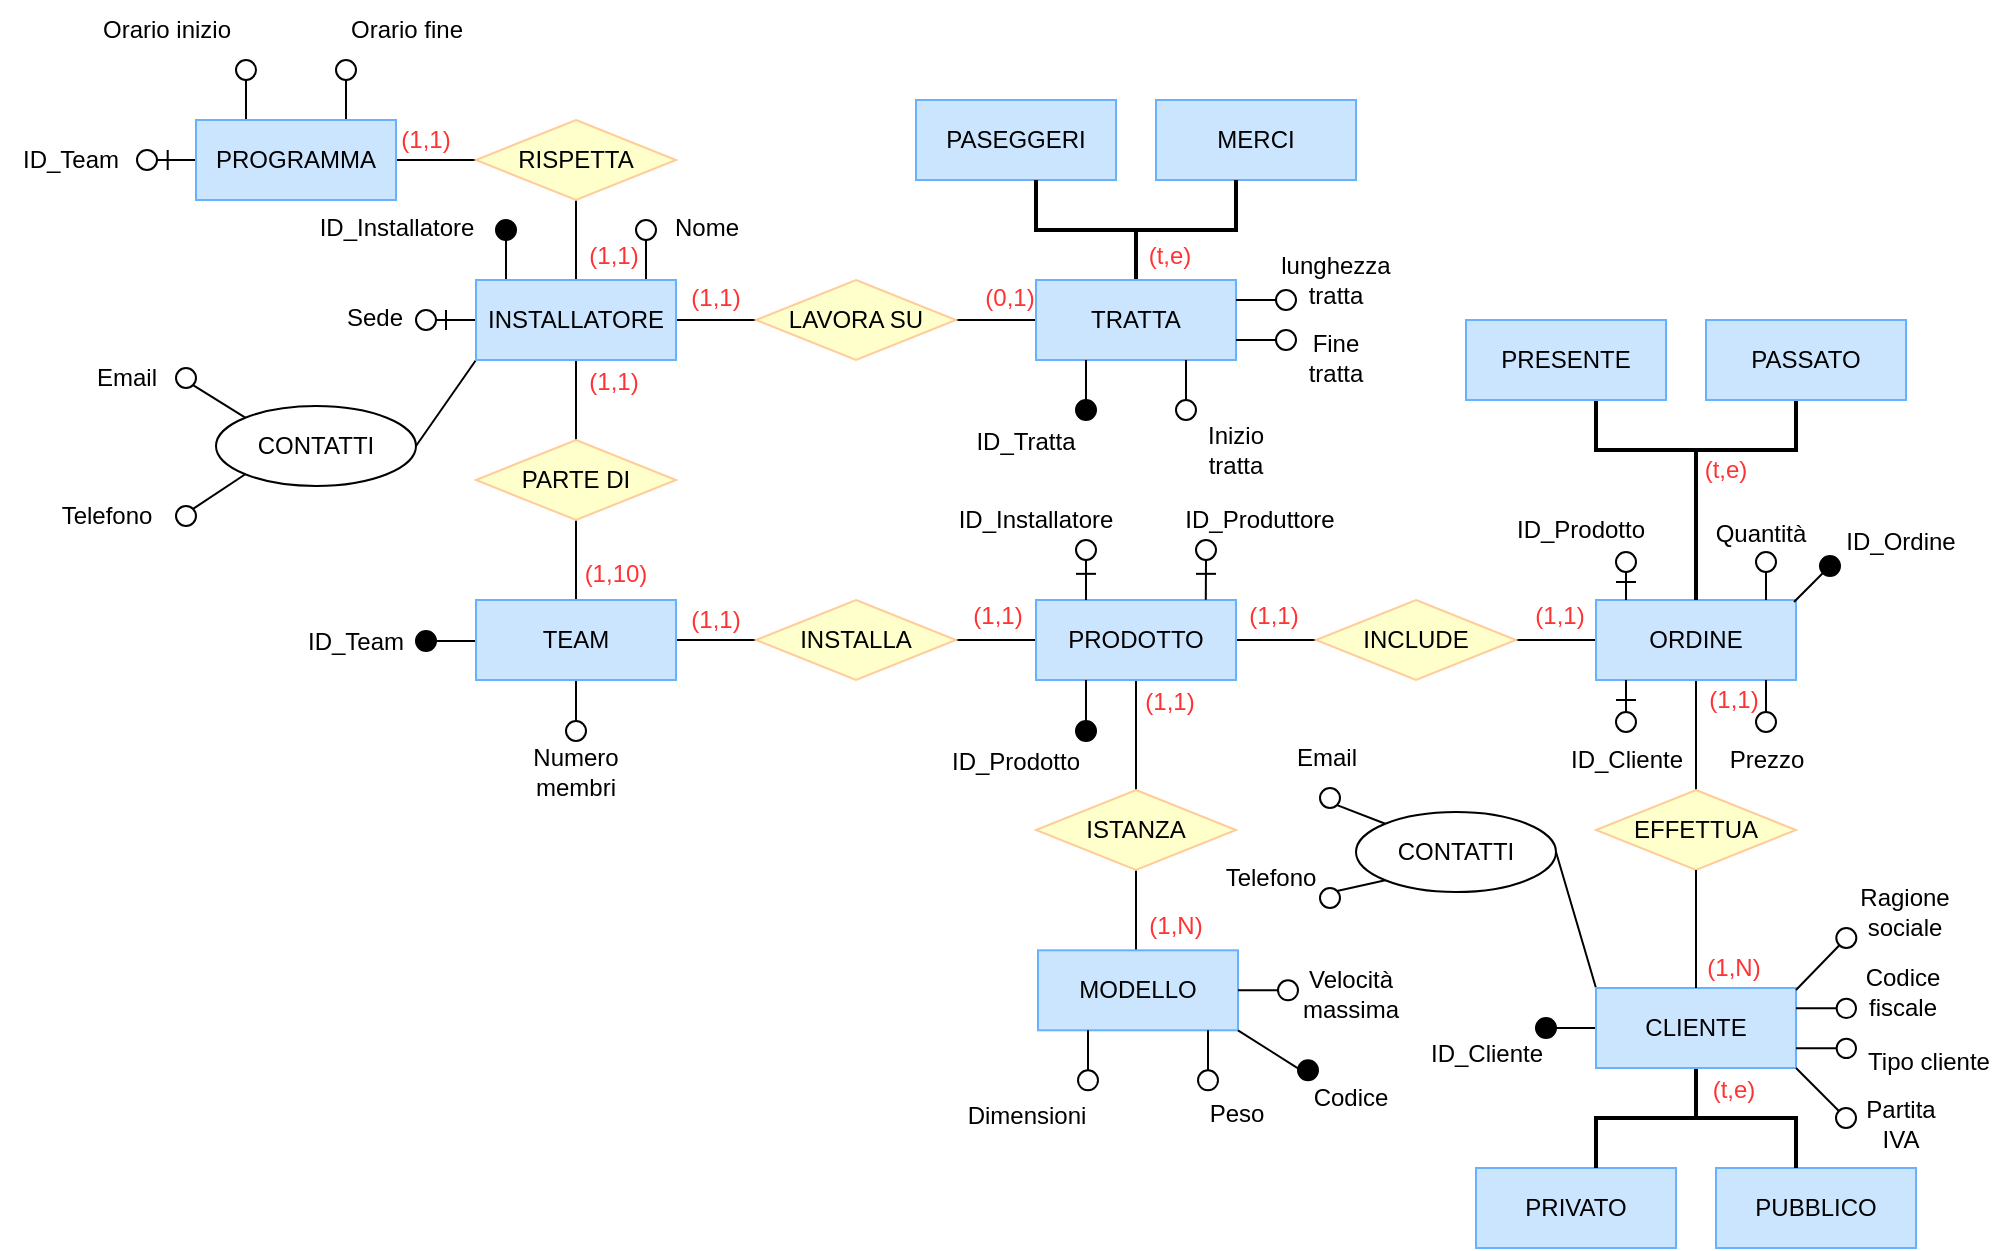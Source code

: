 <mxfile version="27.0.5">
  <diagram id="82LenIVilk81iTbLiL3j" name="Pagina-1">
    <mxGraphModel dx="2637" dy="2203" grid="1" gridSize="10" guides="1" tooltips="1" connect="1" arrows="1" fold="1" page="1" pageScale="1" pageWidth="850" pageHeight="1100" math="0" shadow="0">
      <root>
        <mxCell id="0" />
        <mxCell id="1" parent="0" />
        <mxCell id="GTgxMWZff30Q3cKS9bnM-1" value="" style="endArrow=none;html=1;rounded=0;exitX=1;exitY=0.5;exitDx=0;exitDy=0;entryX=0;entryY=0.5;entryDx=0;entryDy=0;" edge="1" parent="1" source="GTgxMWZff30Q3cKS9bnM-39" target="GTgxMWZff30Q3cKS9bnM-40">
          <mxGeometry width="50" height="50" relative="1" as="geometry">
            <mxPoint x="838" y="390" as="sourcePoint" />
            <mxPoint x="888" y="340" as="targetPoint" />
          </mxGeometry>
        </mxCell>
        <mxCell id="GTgxMWZff30Q3cKS9bnM-2" value="" style="endArrow=none;html=1;rounded=0;entryX=0;entryY=0.5;entryDx=0;entryDy=0;exitX=1;exitY=0.5;exitDx=0;exitDy=0;" edge="1" parent="1" source="GTgxMWZff30Q3cKS9bnM-118" target="GTgxMWZff30Q3cKS9bnM-39">
          <mxGeometry width="50" height="50" relative="1" as="geometry">
            <mxPoint x="648" y="390" as="sourcePoint" />
            <mxPoint x="698" y="340" as="targetPoint" />
          </mxGeometry>
        </mxCell>
        <mxCell id="GTgxMWZff30Q3cKS9bnM-3" value="" style="endArrow=none;html=1;rounded=0;exitX=0.5;exitY=0;exitDx=0;exitDy=0;entryX=0.5;entryY=1;entryDx=0;entryDy=0;" edge="1" parent="1" source="GTgxMWZff30Q3cKS9bnM-38" target="GTgxMWZff30Q3cKS9bnM-118">
          <mxGeometry width="50" height="50" relative="1" as="geometry">
            <mxPoint x="648" y="390" as="sourcePoint" />
            <mxPoint x="698" y="340" as="targetPoint" />
          </mxGeometry>
        </mxCell>
        <mxCell id="GTgxMWZff30Q3cKS9bnM-4" value="" style="endArrow=none;html=1;rounded=0;exitX=0.5;exitY=0;exitDx=0;exitDy=0;entryX=0.5;entryY=1;entryDx=0;entryDy=0;" edge="1" parent="1" source="GTgxMWZff30Q3cKS9bnM-117" target="GTgxMWZff30Q3cKS9bnM-38">
          <mxGeometry width="50" height="50" relative="1" as="geometry">
            <mxPoint x="648" y="470" as="sourcePoint" />
            <mxPoint x="698" y="420" as="targetPoint" />
          </mxGeometry>
        </mxCell>
        <mxCell id="GTgxMWZff30Q3cKS9bnM-5" value="" style="endArrow=none;html=1;rounded=0;exitX=1;exitY=0.5;exitDx=0;exitDy=0;entryX=0;entryY=0.5;entryDx=0;entryDy=0;" edge="1" parent="1" source="GTgxMWZff30Q3cKS9bnM-117" target="GTgxMWZff30Q3cKS9bnM-37">
          <mxGeometry width="50" height="50" relative="1" as="geometry">
            <mxPoint x="728" y="520" as="sourcePoint" />
            <mxPoint x="778" y="470" as="targetPoint" />
          </mxGeometry>
        </mxCell>
        <mxCell id="GTgxMWZff30Q3cKS9bnM-6" value="" style="endArrow=none;html=1;rounded=0;exitX=1;exitY=0.5;exitDx=0;exitDy=0;entryX=0;entryY=0.5;entryDx=0;entryDy=0;" edge="1" parent="1" source="GTgxMWZff30Q3cKS9bnM-37" target="GTgxMWZff30Q3cKS9bnM-36">
          <mxGeometry width="50" height="50" relative="1" as="geometry">
            <mxPoint x="838" y="520" as="sourcePoint" />
            <mxPoint x="888" y="470" as="targetPoint" />
          </mxGeometry>
        </mxCell>
        <mxCell id="GTgxMWZff30Q3cKS9bnM-7" value="" style="endArrow=none;html=1;rounded=0;exitX=1;exitY=0.5;exitDx=0;exitDy=0;entryX=0;entryY=0.5;entryDx=0;entryDy=0;" edge="1" parent="1" source="GTgxMWZff30Q3cKS9bnM-36" target="GTgxMWZff30Q3cKS9bnM-35">
          <mxGeometry width="50" height="50" relative="1" as="geometry">
            <mxPoint x="978" y="520" as="sourcePoint" />
            <mxPoint x="1028" y="470" as="targetPoint" />
          </mxGeometry>
        </mxCell>
        <mxCell id="GTgxMWZff30Q3cKS9bnM-8" value="" style="endArrow=none;html=1;rounded=0;exitX=1;exitY=0.5;exitDx=0;exitDy=0;entryX=0;entryY=0.5;entryDx=0;entryDy=0;" edge="1" parent="1" source="GTgxMWZff30Q3cKS9bnM-35" target="GTgxMWZff30Q3cKS9bnM-41">
          <mxGeometry width="50" height="50" relative="1" as="geometry">
            <mxPoint x="1108" y="520" as="sourcePoint" />
            <mxPoint x="1158.0" y="470" as="targetPoint" />
          </mxGeometry>
        </mxCell>
        <mxCell id="GTgxMWZff30Q3cKS9bnM-9" value="" style="endArrow=none;html=1;rounded=0;exitX=0.5;exitY=0;exitDx=0;exitDy=0;entryX=0.5;entryY=1;entryDx=0;entryDy=0;" edge="1" parent="1" target="GTgxMWZff30Q3cKS9bnM-41">
          <mxGeometry width="50" height="50" relative="1" as="geometry">
            <mxPoint x="1168.0" y="585" as="sourcePoint" />
            <mxPoint x="1208.0" y="540" as="targetPoint" />
          </mxGeometry>
        </mxCell>
        <mxCell id="GTgxMWZff30Q3cKS9bnM-10" value="" style="endArrow=none;html=1;rounded=0;exitX=0.5;exitY=0;exitDx=0;exitDy=0;entryX=0.5;entryY=1;entryDx=0;entryDy=0;" edge="1" parent="1" target="GTgxMWZff30Q3cKS9bnM-34">
          <mxGeometry width="50" height="50" relative="1" as="geometry">
            <mxPoint x="888" y="665" as="sourcePoint" />
            <mxPoint x="1028" y="545" as="targetPoint" />
          </mxGeometry>
        </mxCell>
        <mxCell id="GTgxMWZff30Q3cKS9bnM-11" value="" style="endArrow=none;html=1;rounded=0;exitX=0.5;exitY=0;exitDx=0;exitDy=0;entryX=0.5;entryY=1;entryDx=0;entryDy=0;" edge="1" parent="1" source="GTgxMWZff30Q3cKS9bnM-34" target="GTgxMWZff30Q3cKS9bnM-36">
          <mxGeometry width="50" height="50" relative="1" as="geometry">
            <mxPoint x="978" y="580" as="sourcePoint" />
            <mxPoint x="1028" y="530" as="targetPoint" />
          </mxGeometry>
        </mxCell>
        <mxCell id="GTgxMWZff30Q3cKS9bnM-12" value="PASEGGERI" style="rounded=0;whiteSpace=wrap;html=1;fillColor=#CCE5FF;strokeColor=#66B2FF;container=0;" vertex="1" parent="1">
          <mxGeometry x="778" y="240" width="100" height="40" as="geometry" />
        </mxCell>
        <mxCell id="GTgxMWZff30Q3cKS9bnM-13" value="MERCI" style="rounded=0;whiteSpace=wrap;html=1;fillColor=#CCE5FF;strokeColor=#66B2FF;container=0;" vertex="1" parent="1">
          <mxGeometry x="898" y="240" width="100" height="40" as="geometry" />
        </mxCell>
        <mxCell id="GTgxMWZff30Q3cKS9bnM-14" value="" style="strokeWidth=2;html=1;shape=mxgraph.flowchart.annotation_2;align=left;labelPosition=right;pointerEvents=1;rotation=-90;container=0;" vertex="1" parent="1">
          <mxGeometry x="863" y="255" width="50" height="100" as="geometry" />
        </mxCell>
        <mxCell id="GTgxMWZff30Q3cKS9bnM-15" value="(t,e)" style="text;html=1;align=center;verticalAlign=middle;whiteSpace=wrap;rounded=0;fontColor=#FF3333;" vertex="1" parent="1">
          <mxGeometry x="875" y="303" width="60" height="30" as="geometry" />
        </mxCell>
        <mxCell id="GTgxMWZff30Q3cKS9bnM-17" value="(0,1)" style="text;html=1;align=center;verticalAlign=middle;whiteSpace=wrap;rounded=0;fontColor=#FF3333;" vertex="1" parent="1">
          <mxGeometry x="795.41" y="324" width="60" height="30" as="geometry" />
        </mxCell>
        <mxCell id="GTgxMWZff30Q3cKS9bnM-18" value="(1,1)" style="text;html=1;align=center;verticalAlign=middle;whiteSpace=wrap;rounded=0;fontColor=#FF3333;" vertex="1" parent="1">
          <mxGeometry x="648" y="324" width="60" height="30" as="geometry" />
        </mxCell>
        <mxCell id="GTgxMWZff30Q3cKS9bnM-19" value="(1,1)" style="text;html=1;align=center;verticalAlign=middle;whiteSpace=wrap;rounded=0;fontColor=#FF3333;" vertex="1" parent="1">
          <mxGeometry x="597" y="366" width="60" height="30" as="geometry" />
        </mxCell>
        <mxCell id="GTgxMWZff30Q3cKS9bnM-20" value="(1,10)" style="text;html=1;align=center;verticalAlign=middle;whiteSpace=wrap;rounded=0;fontColor=#FF3333;" vertex="1" parent="1">
          <mxGeometry x="598" y="462" width="60" height="30" as="geometry" />
        </mxCell>
        <mxCell id="GTgxMWZff30Q3cKS9bnM-21" value="(1,1)" style="text;html=1;align=center;verticalAlign=middle;whiteSpace=wrap;rounded=0;fontColor=#FF3333;" vertex="1" parent="1">
          <mxGeometry x="648" y="485" width="60" height="30" as="geometry" />
        </mxCell>
        <mxCell id="GTgxMWZff30Q3cKS9bnM-22" value="(1,1)" style="text;html=1;align=center;verticalAlign=middle;whiteSpace=wrap;rounded=0;fontColor=#FF3333;" vertex="1" parent="1">
          <mxGeometry x="789" y="483" width="60" height="30" as="geometry" />
        </mxCell>
        <mxCell id="GTgxMWZff30Q3cKS9bnM-23" value="(1,1)" style="text;html=1;align=center;verticalAlign=middle;whiteSpace=wrap;rounded=0;fontColor=#FF3333;" vertex="1" parent="1">
          <mxGeometry x="875" y="526" width="60" height="30" as="geometry" />
        </mxCell>
        <mxCell id="GTgxMWZff30Q3cKS9bnM-24" value="(1,N)" style="text;html=1;align=center;verticalAlign=middle;whiteSpace=wrap;rounded=0;fontColor=#FF3333;" vertex="1" parent="1">
          <mxGeometry x="878" y="638" width="60" height="30" as="geometry" />
        </mxCell>
        <mxCell id="GTgxMWZff30Q3cKS9bnM-25" value="(1,1)" style="text;html=1;align=center;verticalAlign=middle;whiteSpace=wrap;rounded=0;fontColor=#FF3333;" vertex="1" parent="1">
          <mxGeometry x="927" y="483" width="60" height="30" as="geometry" />
        </mxCell>
        <mxCell id="GTgxMWZff30Q3cKS9bnM-26" value="(1,1)" style="text;html=1;align=center;verticalAlign=middle;whiteSpace=wrap;rounded=0;fontColor=#FF3333;" vertex="1" parent="1">
          <mxGeometry x="1070" y="483" width="60" height="30" as="geometry" />
        </mxCell>
        <mxCell id="GTgxMWZff30Q3cKS9bnM-27" value="(1,1)" style="text;html=1;align=center;verticalAlign=middle;whiteSpace=wrap;rounded=0;fontColor=#FF3333;" vertex="1" parent="1">
          <mxGeometry x="1157.0" y="525" width="60" height="30" as="geometry" />
        </mxCell>
        <mxCell id="GTgxMWZff30Q3cKS9bnM-34" value="ISTANZA" style="rhombus;whiteSpace=wrap;html=1;fillColor=#FFFFCC;strokeColor=#FFCC99;" vertex="1" parent="1">
          <mxGeometry x="838" y="585" width="100" height="40" as="geometry" />
        </mxCell>
        <mxCell id="GTgxMWZff30Q3cKS9bnM-35" value="INCLUDE" style="rhombus;whiteSpace=wrap;html=1;fillColor=#FFFFCC;strokeColor=#FFCC99;" vertex="1" parent="1">
          <mxGeometry x="978" y="490" width="100" height="40" as="geometry" />
        </mxCell>
        <mxCell id="GTgxMWZff30Q3cKS9bnM-36" value="PRODOTTO" style="rounded=0;whiteSpace=wrap;html=1;fillColor=#CCE5FF;strokeColor=#66B2FF;" vertex="1" parent="1">
          <mxGeometry x="838" y="490" width="100" height="40" as="geometry" />
        </mxCell>
        <mxCell id="GTgxMWZff30Q3cKS9bnM-37" value="INSTALLA" style="rhombus;whiteSpace=wrap;html=1;fillColor=#FFFFCC;strokeColor=#FFCC99;" vertex="1" parent="1">
          <mxGeometry x="698" y="490" width="100" height="40" as="geometry" />
        </mxCell>
        <mxCell id="GTgxMWZff30Q3cKS9bnM-38" value="PARTE DI" style="rhombus;whiteSpace=wrap;html=1;fillColor=#FFFFCC;strokeColor=#FFCC99;" vertex="1" parent="1">
          <mxGeometry x="558" y="410" width="100" height="40" as="geometry" />
        </mxCell>
        <mxCell id="GTgxMWZff30Q3cKS9bnM-39" value="LAVORA SU" style="rhombus;whiteSpace=wrap;html=1;fillColor=#FFFFCC;strokeColor=#FFCC99;" vertex="1" parent="1">
          <mxGeometry x="698" y="330" width="100" height="40" as="geometry" />
        </mxCell>
        <mxCell id="GTgxMWZff30Q3cKS9bnM-40" value="TRATTA" style="rounded=0;whiteSpace=wrap;html=1;fillColor=#CCE5FF;strokeColor=#66B2FF;" vertex="1" parent="1">
          <mxGeometry x="838" y="330" width="100" height="40" as="geometry" />
        </mxCell>
        <mxCell id="GTgxMWZff30Q3cKS9bnM-41" value="ORDINE" style="rounded=0;whiteSpace=wrap;html=1;fillColor=#CCE5FF;strokeColor=#66B2FF;" vertex="1" parent="1">
          <mxGeometry x="1118.0" y="490" width="100" height="40" as="geometry" />
        </mxCell>
        <mxCell id="GTgxMWZff30Q3cKS9bnM-42" value="" style="endArrow=none;html=1;rounded=0;exitX=0.5;exitY=0;exitDx=0;exitDy=0;entryX=0.5;entryY=1;entryDx=0;entryDy=0;" edge="1" parent="1" source="GTgxMWZff30Q3cKS9bnM-118" target="GTgxMWZff30Q3cKS9bnM-130">
          <mxGeometry width="50" height="50" relative="1" as="geometry">
            <mxPoint x="618" y="260" as="sourcePoint" />
            <mxPoint x="608" y="300" as="targetPoint" />
          </mxGeometry>
        </mxCell>
        <mxCell id="GTgxMWZff30Q3cKS9bnM-45" value="ID_Tratta" style="text;html=1;align=center;verticalAlign=middle;whiteSpace=wrap;rounded=0;" vertex="1" parent="1">
          <mxGeometry x="803" y="401" width="60" height="20" as="geometry" />
        </mxCell>
        <mxCell id="GTgxMWZff30Q3cKS9bnM-46" value="Inizio&lt;div&gt;tratta&lt;/div&gt;" style="text;html=1;align=center;verticalAlign=middle;whiteSpace=wrap;rounded=0;" vertex="1" parent="1">
          <mxGeometry x="918" y="400" width="40" height="30" as="geometry" />
        </mxCell>
        <mxCell id="GTgxMWZff30Q3cKS9bnM-47" value="Fine&lt;div&gt;tratta&lt;/div&gt;" style="text;html=1;align=center;verticalAlign=middle;whiteSpace=wrap;rounded=0;" vertex="1" parent="1">
          <mxGeometry x="968" y="354" width="40" height="30" as="geometry" />
        </mxCell>
        <mxCell id="GTgxMWZff30Q3cKS9bnM-48" value="" style="endArrow=none;html=1;rounded=0;exitX=1;exitY=0.75;exitDx=0;exitDy=0;" edge="1" parent="1" source="GTgxMWZff30Q3cKS9bnM-40">
          <mxGeometry width="50" height="50" relative="1" as="geometry">
            <mxPoint x="948" y="355" as="sourcePoint" />
            <mxPoint x="958" y="360" as="targetPoint" />
          </mxGeometry>
        </mxCell>
        <mxCell id="GTgxMWZff30Q3cKS9bnM-49" value="" style="ellipse;whiteSpace=wrap;html=1;aspect=fixed;fillColor=none;strokeColor=default;rotation=90;" vertex="1" parent="1">
          <mxGeometry x="958" y="355" width="10" height="10" as="geometry" />
        </mxCell>
        <mxCell id="GTgxMWZff30Q3cKS9bnM-50" value="" style="ellipse;whiteSpace=wrap;html=1;aspect=fixed;fillColor=none;strokeColor=default;rotation=90;" vertex="1" parent="1">
          <mxGeometry x="958" y="335" width="10" height="10" as="geometry" />
        </mxCell>
        <mxCell id="GTgxMWZff30Q3cKS9bnM-51" value="" style="endArrow=none;html=1;rounded=0;exitX=1;exitY=0.75;exitDx=0;exitDy=0;" edge="1" parent="1">
          <mxGeometry width="50" height="50" relative="1" as="geometry">
            <mxPoint x="938" y="340" as="sourcePoint" />
            <mxPoint x="958" y="340" as="targetPoint" />
          </mxGeometry>
        </mxCell>
        <mxCell id="GTgxMWZff30Q3cKS9bnM-52" value="lunghezza tratta" style="text;html=1;align=center;verticalAlign=middle;whiteSpace=wrap;rounded=0;" vertex="1" parent="1">
          <mxGeometry x="968" y="315" width="40" height="30" as="geometry" />
        </mxCell>
        <mxCell id="GTgxMWZff30Q3cKS9bnM-53" value="" style="ellipse;whiteSpace=wrap;html=1;aspect=fixed;fillColor=none;strokeColor=default;rotation=-180;" vertex="1" parent="1">
          <mxGeometry x="908" y="390" width="10" height="10" as="geometry" />
        </mxCell>
        <mxCell id="GTgxMWZff30Q3cKS9bnM-54" value="" style="endArrow=none;html=1;rounded=0;entryX=0.5;entryY=1;entryDx=0;entryDy=0;" edge="1" parent="1" target="GTgxMWZff30Q3cKS9bnM-53">
          <mxGeometry width="50" height="50" relative="1" as="geometry">
            <mxPoint x="913" y="370" as="sourcePoint" />
            <mxPoint x="843" y="390" as="targetPoint" />
          </mxGeometry>
        </mxCell>
        <mxCell id="GTgxMWZff30Q3cKS9bnM-55" value="" style="ellipse;whiteSpace=wrap;html=1;aspect=fixed;fillColor=light-dark(#000000,#FFFFFF);strokeColor=default;rotation=-180;" vertex="1" parent="1">
          <mxGeometry x="858" y="390" width="10" height="10" as="geometry" />
        </mxCell>
        <mxCell id="GTgxMWZff30Q3cKS9bnM-56" value="" style="endArrow=none;html=1;rounded=0;entryX=0.5;entryY=1;entryDx=0;entryDy=0;" edge="1" parent="1" target="GTgxMWZff30Q3cKS9bnM-55">
          <mxGeometry width="50" height="50" relative="1" as="geometry">
            <mxPoint x="863" y="370" as="sourcePoint" />
            <mxPoint x="793" y="390" as="targetPoint" />
          </mxGeometry>
        </mxCell>
        <mxCell id="GTgxMWZff30Q3cKS9bnM-57" value="(1,1)" style="text;html=1;align=center;verticalAlign=middle;whiteSpace=wrap;rounded=0;fontColor=#FF3333;" vertex="1" parent="1">
          <mxGeometry x="597" y="303" width="60" height="30" as="geometry" />
        </mxCell>
        <mxCell id="GTgxMWZff30Q3cKS9bnM-58" value="" style="group" vertex="1" connectable="0" parent="1">
          <mxGeometry x="1065" y="440" width="245" height="145" as="geometry" />
        </mxCell>
        <mxCell id="GTgxMWZff30Q3cKS9bnM-59" value="" style="group" vertex="1" connectable="0" parent="GTgxMWZff30Q3cKS9bnM-58">
          <mxGeometry x="108" y="90" width="60" height="55" as="geometry" />
        </mxCell>
        <mxCell id="GTgxMWZff30Q3cKS9bnM-60" value="Prezzo" style="text;html=1;align=center;verticalAlign=middle;resizable=0;points=[];autosize=1;strokeColor=none;fillColor=none;container=0;" vertex="1" parent="GTgxMWZff30Q3cKS9bnM-59">
          <mxGeometry y="25" width="60" height="30" as="geometry" />
        </mxCell>
        <mxCell id="GTgxMWZff30Q3cKS9bnM-61" value="" style="group" vertex="1" connectable="0" parent="GTgxMWZff30Q3cKS9bnM-59">
          <mxGeometry x="25" width="10" height="26" as="geometry" />
        </mxCell>
        <mxCell id="GTgxMWZff30Q3cKS9bnM-62" value="" style="ellipse;whiteSpace=wrap;html=1;aspect=fixed;fillColor=none;strokeColor=default;rotation=-180;container=0;" vertex="1" parent="GTgxMWZff30Q3cKS9bnM-61">
          <mxGeometry y="16" width="10" height="10" as="geometry" />
        </mxCell>
        <mxCell id="GTgxMWZff30Q3cKS9bnM-63" value="" style="endArrow=none;html=1;rounded=0;entryX=0.5;entryY=1;entryDx=0;entryDy=0;" edge="1" parent="GTgxMWZff30Q3cKS9bnM-61" target="GTgxMWZff30Q3cKS9bnM-62">
          <mxGeometry width="50" height="50" relative="1" as="geometry">
            <mxPoint x="5" as="sourcePoint" />
            <mxPoint x="-65" y="20" as="targetPoint" />
          </mxGeometry>
        </mxCell>
        <mxCell id="GTgxMWZff30Q3cKS9bnM-64" value="" style="group" vertex="1" connectable="0" parent="GTgxMWZff30Q3cKS9bnM-58">
          <mxGeometry x="28" y="90" width="80" height="55" as="geometry" />
        </mxCell>
        <mxCell id="GTgxMWZff30Q3cKS9bnM-65" value="ID_Cliente" style="text;html=1;align=center;verticalAlign=middle;resizable=0;points=[];autosize=1;strokeColor=none;fillColor=none;container=0;" vertex="1" parent="GTgxMWZff30Q3cKS9bnM-64">
          <mxGeometry y="25" width="80" height="30" as="geometry" />
        </mxCell>
        <mxCell id="GTgxMWZff30Q3cKS9bnM-66" value="" style="group" vertex="1" connectable="0" parent="GTgxMWZff30Q3cKS9bnM-64">
          <mxGeometry x="35" width="10" height="26" as="geometry" />
        </mxCell>
        <mxCell id="GTgxMWZff30Q3cKS9bnM-67" value="" style="ellipse;whiteSpace=wrap;html=1;aspect=fixed;fillColor=#FFFFFF;strokeColor=default;rotation=-180;container=0;" vertex="1" parent="GTgxMWZff30Q3cKS9bnM-66">
          <mxGeometry y="16" width="10" height="10" as="geometry" />
        </mxCell>
        <mxCell id="GTgxMWZff30Q3cKS9bnM-68" value="" style="endArrow=none;html=1;rounded=0;entryX=0.5;entryY=1;entryDx=0;entryDy=0;" edge="1" parent="GTgxMWZff30Q3cKS9bnM-66" target="GTgxMWZff30Q3cKS9bnM-67">
          <mxGeometry width="50" height="50" relative="1" as="geometry">
            <mxPoint x="5" as="sourcePoint" />
            <mxPoint x="-66" y="9" as="targetPoint" />
          </mxGeometry>
        </mxCell>
        <mxCell id="GTgxMWZff30Q3cKS9bnM-69" value="" style="endArrow=none;html=1;rounded=0;" edge="1" parent="GTgxMWZff30Q3cKS9bnM-66">
          <mxGeometry width="50" height="50" relative="1" as="geometry">
            <mxPoint y="10" as="sourcePoint" />
            <mxPoint x="10" y="10" as="targetPoint" />
          </mxGeometry>
        </mxCell>
        <mxCell id="GTgxMWZff30Q3cKS9bnM-70" value="" style="group" vertex="1" connectable="0" parent="GTgxMWZff30Q3cKS9bnM-58">
          <mxGeometry width="90" height="50" as="geometry" />
        </mxCell>
        <mxCell id="GTgxMWZff30Q3cKS9bnM-71" value="ID_Prodotto" style="text;html=1;align=center;verticalAlign=middle;resizable=0;points=[];autosize=1;strokeColor=none;fillColor=none;container=0;" vertex="1" parent="GTgxMWZff30Q3cKS9bnM-70">
          <mxGeometry width="90" height="30" as="geometry" />
        </mxCell>
        <mxCell id="GTgxMWZff30Q3cKS9bnM-72" value="" style="group" vertex="1" connectable="0" parent="GTgxMWZff30Q3cKS9bnM-70">
          <mxGeometry x="63" y="26" width="10" height="24" as="geometry" />
        </mxCell>
        <mxCell id="GTgxMWZff30Q3cKS9bnM-73" value="" style="ellipse;whiteSpace=wrap;html=1;aspect=fixed;fillColor=#FFFFFF;strokeColor=default;rotation=0;container=0;" vertex="1" parent="GTgxMWZff30Q3cKS9bnM-72">
          <mxGeometry width="10" height="10" as="geometry" />
        </mxCell>
        <mxCell id="GTgxMWZff30Q3cKS9bnM-74" value="" style="endArrow=none;html=1;rounded=0;entryX=0.5;entryY=1;entryDx=0;entryDy=0;" edge="1" parent="GTgxMWZff30Q3cKS9bnM-72" target="GTgxMWZff30Q3cKS9bnM-73">
          <mxGeometry width="50" height="50" relative="1" as="geometry">
            <mxPoint x="5" y="24" as="sourcePoint" />
            <mxPoint x="76" y="15" as="targetPoint" />
          </mxGeometry>
        </mxCell>
        <mxCell id="GTgxMWZff30Q3cKS9bnM-75" value="" style="endArrow=none;html=1;rounded=0;" edge="1" parent="GTgxMWZff30Q3cKS9bnM-72">
          <mxGeometry width="50" height="50" relative="1" as="geometry">
            <mxPoint x="10" y="15" as="sourcePoint" />
            <mxPoint y="15" as="targetPoint" />
          </mxGeometry>
        </mxCell>
        <mxCell id="GTgxMWZff30Q3cKS9bnM-76" value="" style="group" vertex="1" connectable="0" parent="GTgxMWZff30Q3cKS9bnM-58">
          <mxGeometry x="152" y="6" width="93" height="45" as="geometry" />
        </mxCell>
        <mxCell id="GTgxMWZff30Q3cKS9bnM-77" value="ID_Ordine" style="text;html=1;align=center;verticalAlign=middle;resizable=0;points=[];autosize=1;strokeColor=none;fillColor=none;container=0;" vertex="1" parent="GTgxMWZff30Q3cKS9bnM-76">
          <mxGeometry x="13" width="80" height="30" as="geometry" />
        </mxCell>
        <mxCell id="GTgxMWZff30Q3cKS9bnM-78" value="" style="group" vertex="1" connectable="0" parent="GTgxMWZff30Q3cKS9bnM-76">
          <mxGeometry y="19.929" width="25.071" height="25.071" as="geometry" />
        </mxCell>
        <mxCell id="GTgxMWZff30Q3cKS9bnM-79" value="" style="ellipse;whiteSpace=wrap;html=1;aspect=fixed;fillColor=light-dark(#000000,#FFFFFF);strokeColor=default;rotation=45;container=0;" vertex="1" parent="GTgxMWZff30Q3cKS9bnM-78">
          <mxGeometry x="13" y="2.071" width="10" height="10" as="geometry" />
        </mxCell>
        <mxCell id="GTgxMWZff30Q3cKS9bnM-80" value="" style="endArrow=none;html=1;rounded=0;entryX=0.5;entryY=1;entryDx=0;entryDy=0;" edge="1" parent="GTgxMWZff30Q3cKS9bnM-78" target="GTgxMWZff30Q3cKS9bnM-79">
          <mxGeometry width="50" height="50" relative="1" as="geometry">
            <mxPoint y="25.071" as="sourcePoint" />
            <mxPoint x="64" y="61.071" as="targetPoint" />
          </mxGeometry>
        </mxCell>
        <mxCell id="GTgxMWZff30Q3cKS9bnM-81" value="" style="group" vertex="1" connectable="0" parent="GTgxMWZff30Q3cKS9bnM-58">
          <mxGeometry x="100" y="2" width="70" height="48" as="geometry" />
        </mxCell>
        <mxCell id="GTgxMWZff30Q3cKS9bnM-82" value="Quantità" style="text;html=1;align=center;verticalAlign=middle;resizable=0;points=[];autosize=1;strokeColor=none;fillColor=none;container=0;" vertex="1" parent="GTgxMWZff30Q3cKS9bnM-81">
          <mxGeometry width="70" height="30" as="geometry" />
        </mxCell>
        <mxCell id="GTgxMWZff30Q3cKS9bnM-83" value="" style="group" vertex="1" connectable="0" parent="GTgxMWZff30Q3cKS9bnM-81">
          <mxGeometry x="33" y="24" width="10" height="24" as="geometry" />
        </mxCell>
        <mxCell id="GTgxMWZff30Q3cKS9bnM-84" value="" style="ellipse;whiteSpace=wrap;html=1;aspect=fixed;fillColor=none;strokeColor=default;container=0;" vertex="1" parent="GTgxMWZff30Q3cKS9bnM-83">
          <mxGeometry width="10" height="10" as="geometry" />
        </mxCell>
        <mxCell id="GTgxMWZff30Q3cKS9bnM-85" value="" style="endArrow=none;html=1;rounded=0;entryX=0.5;entryY=1;entryDx=0;entryDy=0;" edge="1" parent="GTgxMWZff30Q3cKS9bnM-83" target="GTgxMWZff30Q3cKS9bnM-84">
          <mxGeometry width="50" height="50" relative="1" as="geometry">
            <mxPoint x="5" y="24" as="sourcePoint" />
            <mxPoint x="75" y="4" as="targetPoint" />
          </mxGeometry>
        </mxCell>
        <mxCell id="GTgxMWZff30Q3cKS9bnM-86" value="" style="group" vertex="1" connectable="0" parent="1">
          <mxGeometry x="1053" y="350" width="220" height="90" as="geometry" />
        </mxCell>
        <mxCell id="GTgxMWZff30Q3cKS9bnM-87" value="" style="group" vertex="1" connectable="0" parent="GTgxMWZff30Q3cKS9bnM-86">
          <mxGeometry width="220" height="90" as="geometry" />
        </mxCell>
        <mxCell id="GTgxMWZff30Q3cKS9bnM-88" value="" style="strokeWidth=2;html=1;shape=mxgraph.flowchart.annotation_2;align=left;labelPosition=right;pointerEvents=1;rotation=-90;container=0;" vertex="1" parent="GTgxMWZff30Q3cKS9bnM-87">
          <mxGeometry x="90" y="15" width="50" height="100" as="geometry" />
        </mxCell>
        <mxCell id="GTgxMWZff30Q3cKS9bnM-89" value="PASSATO" style="rounded=0;whiteSpace=wrap;html=1;fillColor=#CCE5FF;strokeColor=#66B2FF;container=0;" vertex="1" parent="GTgxMWZff30Q3cKS9bnM-87">
          <mxGeometry x="120" width="100" height="40" as="geometry" />
        </mxCell>
        <mxCell id="GTgxMWZff30Q3cKS9bnM-90" value="PRESENTE" style="rounded=0;whiteSpace=wrap;html=1;fillColor=#CCE5FF;strokeColor=#66B2FF;container=0;" vertex="1" parent="GTgxMWZff30Q3cKS9bnM-87">
          <mxGeometry width="100" height="40" as="geometry" />
        </mxCell>
        <mxCell id="GTgxMWZff30Q3cKS9bnM-207" value="(t,e)" style="text;html=1;align=center;verticalAlign=middle;whiteSpace=wrap;rounded=0;labelBackgroundColor=none;fontColor=#FF3333;" vertex="1" parent="GTgxMWZff30Q3cKS9bnM-87">
          <mxGeometry x="100.0" y="60" width="60" height="30" as="geometry" />
        </mxCell>
        <mxCell id="GTgxMWZff30Q3cKS9bnM-91" value="" style="endArrow=none;html=1;rounded=0;fontFamily=Helvetica;fontSize=12;fontColor=default;entryX=0.5;entryY=0;entryDx=0;entryDy=0;exitX=0;exitY=0.5;exitDx=0;exitDy=0;exitPerimeter=0;strokeWidth=2;" edge="1" parent="1" source="GTgxMWZff30Q3cKS9bnM-88" target="GTgxMWZff30Q3cKS9bnM-41">
          <mxGeometry width="50" height="50" relative="1" as="geometry">
            <mxPoint x="1158" y="460" as="sourcePoint" />
            <mxPoint x="1208" y="410" as="targetPoint" />
          </mxGeometry>
        </mxCell>
        <mxCell id="GTgxMWZff30Q3cKS9bnM-92" value="ID_Installatore" style="text;html=1;align=center;verticalAlign=middle;resizable=0;points=[];autosize=1;strokeColor=none;fillColor=none;container=0;" vertex="1" parent="1">
          <mxGeometry x="468" y="289" width="100" height="30" as="geometry" />
        </mxCell>
        <mxCell id="GTgxMWZff30Q3cKS9bnM-93" value="" style="ellipse;whiteSpace=wrap;html=1;aspect=fixed;fillColor=light-dark(#000000,#FFFFFF);strokeColor=default;container=0;" vertex="1" parent="1">
          <mxGeometry x="568" y="300" width="10" height="10" as="geometry" />
        </mxCell>
        <mxCell id="GTgxMWZff30Q3cKS9bnM-94" value="" style="endArrow=none;html=1;rounded=0;entryX=0.5;entryY=1;entryDx=0;entryDy=0;" edge="1" parent="1" target="GTgxMWZff30Q3cKS9bnM-93">
          <mxGeometry width="50" height="50" relative="1" as="geometry">
            <mxPoint x="573" y="330" as="sourcePoint" />
            <mxPoint x="643" y="310" as="targetPoint" />
          </mxGeometry>
        </mxCell>
        <mxCell id="GTgxMWZff30Q3cKS9bnM-95" value="" style="ellipse;whiteSpace=wrap;html=1;aspect=fixed;fillColor=#FFFFFF;strokeColor=default;container=0;" vertex="1" parent="1">
          <mxGeometry x="638" y="300" width="10" height="10" as="geometry" />
        </mxCell>
        <mxCell id="GTgxMWZff30Q3cKS9bnM-96" value="" style="endArrow=none;html=1;rounded=0;entryX=0.5;entryY=1;entryDx=0;entryDy=0;" edge="1" parent="1" target="GTgxMWZff30Q3cKS9bnM-95">
          <mxGeometry width="50" height="50" relative="1" as="geometry">
            <mxPoint x="643" y="330" as="sourcePoint" />
            <mxPoint x="713" y="310" as="targetPoint" />
          </mxGeometry>
        </mxCell>
        <mxCell id="GTgxMWZff30Q3cKS9bnM-97" value="Nome" style="text;html=1;align=center;verticalAlign=middle;resizable=0;points=[];autosize=1;strokeColor=none;fillColor=none;container=0;" vertex="1" parent="1">
          <mxGeometry x="643" y="289" width="60" height="30" as="geometry" />
        </mxCell>
        <mxCell id="GTgxMWZff30Q3cKS9bnM-98" value="" style="endArrow=none;html=1;rounded=0;entryX=1;entryY=0.5;entryDx=0;entryDy=0;exitX=0;exitY=0.5;exitDx=0;exitDy=0;" edge="1" parent="1" target="GTgxMWZff30Q3cKS9bnM-99">
          <mxGeometry width="50" height="50" relative="1" as="geometry">
            <mxPoint x="558" y="350" as="sourcePoint" />
            <mxPoint x="603" y="341" as="targetPoint" />
          </mxGeometry>
        </mxCell>
        <mxCell id="GTgxMWZff30Q3cKS9bnM-99" value="" style="ellipse;whiteSpace=wrap;html=1;aspect=fixed;fillColor=#FFFFFF;strokeColor=default;container=0;" vertex="1" parent="1">
          <mxGeometry x="528" y="345" width="10" height="10" as="geometry" />
        </mxCell>
        <mxCell id="GTgxMWZff30Q3cKS9bnM-100" value="" style="endArrow=none;html=1;rounded=0;entryX=1;entryY=0.5;entryDx=0;entryDy=0;" edge="1" parent="1">
          <mxGeometry width="50" height="50" relative="1" as="geometry">
            <mxPoint x="543" y="345" as="sourcePoint" />
            <mxPoint x="543" y="355" as="targetPoint" />
          </mxGeometry>
        </mxCell>
        <mxCell id="GTgxMWZff30Q3cKS9bnM-101" value="Sede" style="text;html=1;align=center;verticalAlign=middle;resizable=0;points=[];autosize=1;strokeColor=none;fillColor=none;container=0;" vertex="1" parent="1">
          <mxGeometry x="482" y="334" width="50" height="30" as="geometry" />
        </mxCell>
        <mxCell id="GTgxMWZff30Q3cKS9bnM-102" value="" style="group" vertex="1" connectable="0" parent="1">
          <mxGeometry x="338" y="364" width="190" height="99" as="geometry" />
        </mxCell>
        <mxCell id="GTgxMWZff30Q3cKS9bnM-103" value="CONTATTI" style="ellipse;whiteSpace=wrap;html=1;fillColor=default;container=0;" vertex="1" parent="GTgxMWZff30Q3cKS9bnM-102">
          <mxGeometry x="90" y="29" width="100" height="40" as="geometry" />
        </mxCell>
        <mxCell id="GTgxMWZff30Q3cKS9bnM-104" value="" style="endArrow=none;html=1;rounded=0;entryX=0;entryY=0;entryDx=0;entryDy=0;exitX=1;exitY=0;exitDx=0;exitDy=0;" edge="1" parent="GTgxMWZff30Q3cKS9bnM-102" source="GTgxMWZff30Q3cKS9bnM-109" target="GTgxMWZff30Q3cKS9bnM-103">
          <mxGeometry width="50" height="50" relative="1" as="geometry">
            <mxPoint x="145" y="19" as="sourcePoint" />
            <mxPoint x="145" y="39" as="targetPoint" />
          </mxGeometry>
        </mxCell>
        <mxCell id="GTgxMWZff30Q3cKS9bnM-105" value="" style="ellipse;whiteSpace=wrap;html=1;aspect=fixed;fillColor=none;strokeColor=default;direction=south;container=0;" vertex="1" parent="GTgxMWZff30Q3cKS9bnM-102">
          <mxGeometry x="70" y="79" width="10" height="10" as="geometry" />
        </mxCell>
        <mxCell id="GTgxMWZff30Q3cKS9bnM-106" value="" style="endArrow=none;html=1;rounded=0;entryX=0;entryY=1;entryDx=0;entryDy=0;exitX=0;exitY=0;exitDx=0;exitDy=0;" edge="1" parent="GTgxMWZff30Q3cKS9bnM-102" source="GTgxMWZff30Q3cKS9bnM-105" target="GTgxMWZff30Q3cKS9bnM-103">
          <mxGeometry width="50" height="50" relative="1" as="geometry">
            <mxPoint x="185" y="40" as="sourcePoint" />
            <mxPoint x="115" y="60" as="targetPoint" />
            <Array as="points" />
          </mxGeometry>
        </mxCell>
        <mxCell id="GTgxMWZff30Q3cKS9bnM-107" value="Email" style="text;html=1;align=center;verticalAlign=middle;resizable=0;points=[];autosize=1;strokeColor=none;fillColor=none;container=0;" vertex="1" parent="GTgxMWZff30Q3cKS9bnM-102">
          <mxGeometry x="20" width="50" height="30" as="geometry" />
        </mxCell>
        <mxCell id="GTgxMWZff30Q3cKS9bnM-108" value="Telefono" style="text;html=1;align=center;verticalAlign=middle;resizable=0;points=[];autosize=1;strokeColor=none;fillColor=none;container=0;" vertex="1" parent="GTgxMWZff30Q3cKS9bnM-102">
          <mxGeometry y="69" width="70" height="30" as="geometry" />
        </mxCell>
        <mxCell id="GTgxMWZff30Q3cKS9bnM-109" value="" style="ellipse;whiteSpace=wrap;html=1;aspect=fixed;fillColor=none;strokeColor=default;direction=south;container=0;" vertex="1" parent="GTgxMWZff30Q3cKS9bnM-102">
          <mxGeometry x="70" y="10" width="10" height="10" as="geometry" />
        </mxCell>
        <mxCell id="GTgxMWZff30Q3cKS9bnM-110" value="" style="endArrow=none;html=1;rounded=0;entryX=1;entryY=0.5;entryDx=0;entryDy=0;exitX=0;exitY=1;exitDx=0;exitDy=0;" edge="1" parent="1" target="GTgxMWZff30Q3cKS9bnM-103">
          <mxGeometry width="50" height="50" relative="1" as="geometry">
            <mxPoint x="558" y="370" as="sourcePoint" />
            <mxPoint x="453" y="409" as="targetPoint" />
          </mxGeometry>
        </mxCell>
        <mxCell id="GTgxMWZff30Q3cKS9bnM-111" value="" style="ellipse;whiteSpace=wrap;html=1;aspect=fixed;fillColor=#000000;strokeColor=default;container=0;" vertex="1" parent="1">
          <mxGeometry x="528" y="505.5" width="10" height="10" as="geometry" />
        </mxCell>
        <mxCell id="GTgxMWZff30Q3cKS9bnM-112" value="" style="endArrow=none;html=1;rounded=0;fontFamily=Helvetica;fontSize=12;fontColor=default;entryX=0;entryY=0.5;entryDx=0;entryDy=0;" edge="1" parent="1">
          <mxGeometry width="50" height="50" relative="1" as="geometry">
            <mxPoint x="538" y="510.5" as="sourcePoint" />
            <mxPoint x="558" y="510.5" as="targetPoint" />
          </mxGeometry>
        </mxCell>
        <mxCell id="GTgxMWZff30Q3cKS9bnM-113" value="ID_Team" style="text;html=1;align=center;verticalAlign=middle;whiteSpace=wrap;rounded=0;fontFamily=Helvetica;fontSize=12;fontColor=default;" vertex="1" parent="1">
          <mxGeometry x="468" y="495.5" width="60" height="30" as="geometry" />
        </mxCell>
        <mxCell id="GTgxMWZff30Q3cKS9bnM-114" value="" style="endArrow=none;html=1;rounded=0;fontFamily=Helvetica;fontSize=12;fontColor=default;" edge="1" parent="1">
          <mxGeometry width="50" height="50" relative="1" as="geometry">
            <mxPoint x="608" y="550.5" as="sourcePoint" />
            <mxPoint x="608" y="530.5" as="targetPoint" />
          </mxGeometry>
        </mxCell>
        <mxCell id="GTgxMWZff30Q3cKS9bnM-115" value="" style="ellipse;whiteSpace=wrap;html=1;aspect=fixed;fillColor=none;strokeColor=default;container=0;" vertex="1" parent="1">
          <mxGeometry x="603" y="550.5" width="10" height="10" as="geometry" />
        </mxCell>
        <mxCell id="GTgxMWZff30Q3cKS9bnM-116" value="Numero&lt;div&gt;membri&lt;/div&gt;" style="text;html=1;align=center;verticalAlign=middle;whiteSpace=wrap;rounded=0;fontFamily=Helvetica;fontSize=12;fontColor=default;" vertex="1" parent="1">
          <mxGeometry x="578" y="560.5" width="60" height="30" as="geometry" />
        </mxCell>
        <mxCell id="GTgxMWZff30Q3cKS9bnM-117" value="TEAM" style="rounded=0;whiteSpace=wrap;html=1;fillColor=#CCE5FF;strokeColor=#66B2FF;" vertex="1" parent="1">
          <mxGeometry x="558" y="490" width="100" height="40" as="geometry" />
        </mxCell>
        <mxCell id="GTgxMWZff30Q3cKS9bnM-118" value="INSTALLATORE" style="rounded=0;whiteSpace=wrap;html=1;fillColor=#CCE5FF;strokeColor=#66B2FF;" vertex="1" parent="1">
          <mxGeometry x="558" y="330" width="100" height="40" as="geometry" />
        </mxCell>
        <mxCell id="GTgxMWZff30Q3cKS9bnM-119" value="" style="endArrow=none;html=1;rounded=0;entryX=1;entryY=0.5;entryDx=0;entryDy=0;exitX=0;exitY=0.5;exitDx=0;exitDy=0;" edge="1" parent="1" source="GTgxMWZff30Q3cKS9bnM-130" target="GTgxMWZff30Q3cKS9bnM-132">
          <mxGeometry width="50" height="50" relative="1" as="geometry">
            <mxPoint x="648" y="350" as="sourcePoint" />
            <mxPoint x="698" y="300" as="targetPoint" />
          </mxGeometry>
        </mxCell>
        <mxCell id="GTgxMWZff30Q3cKS9bnM-120" value="" style="ellipse;whiteSpace=wrap;html=1;aspect=fixed;fillColor=#FFFFFF;strokeColor=default;container=0;" vertex="1" parent="1">
          <mxGeometry x="438" y="220" width="10" height="10" as="geometry" />
        </mxCell>
        <mxCell id="GTgxMWZff30Q3cKS9bnM-121" value="" style="endArrow=none;html=1;rounded=0;entryX=0.5;entryY=1;entryDx=0;entryDy=0;" edge="1" parent="1" target="GTgxMWZff30Q3cKS9bnM-120">
          <mxGeometry width="50" height="50" relative="1" as="geometry">
            <mxPoint x="443" y="250" as="sourcePoint" />
            <mxPoint x="513" y="230" as="targetPoint" />
          </mxGeometry>
        </mxCell>
        <mxCell id="GTgxMWZff30Q3cKS9bnM-122" value="" style="ellipse;whiteSpace=wrap;html=1;aspect=fixed;fillColor=#FFFFFF;strokeColor=default;container=0;" vertex="1" parent="1">
          <mxGeometry x="488" y="220" width="10" height="10" as="geometry" />
        </mxCell>
        <mxCell id="GTgxMWZff30Q3cKS9bnM-123" value="" style="endArrow=none;html=1;rounded=0;entryX=0.5;entryY=1;entryDx=0;entryDy=0;" edge="1" parent="1" target="GTgxMWZff30Q3cKS9bnM-122">
          <mxGeometry width="50" height="50" relative="1" as="geometry">
            <mxPoint x="493" y="250" as="sourcePoint" />
            <mxPoint x="563" y="230" as="targetPoint" />
          </mxGeometry>
        </mxCell>
        <mxCell id="GTgxMWZff30Q3cKS9bnM-124" value="" style="ellipse;whiteSpace=wrap;html=1;aspect=fixed;fillColor=#FFFFFF;strokeColor=default;container=0;" vertex="1" parent="1">
          <mxGeometry x="388.5" y="265" width="10" height="10" as="geometry" />
        </mxCell>
        <mxCell id="GTgxMWZff30Q3cKS9bnM-125" value="" style="endArrow=none;html=1;rounded=0;exitX=0;exitY=0.5;exitDx=0;exitDy=0;" edge="1" parent="1" source="GTgxMWZff30Q3cKS9bnM-132">
          <mxGeometry width="50" height="50" relative="1" as="geometry">
            <mxPoint x="383" y="275" as="sourcePoint" />
            <mxPoint x="398" y="270" as="targetPoint" />
          </mxGeometry>
        </mxCell>
        <mxCell id="GTgxMWZff30Q3cKS9bnM-126" value="Orario inizio" style="text;html=1;align=center;verticalAlign=middle;resizable=0;points=[];autosize=1;strokeColor=none;fillColor=none;container=0;" vertex="1" parent="1">
          <mxGeometry x="358" y="190" width="90" height="30" as="geometry" />
        </mxCell>
        <mxCell id="GTgxMWZff30Q3cKS9bnM-127" value="Orario fine" style="text;html=1;align=center;verticalAlign=middle;resizable=0;points=[];autosize=1;strokeColor=none;fillColor=none;container=0;" vertex="1" parent="1">
          <mxGeometry x="483" y="190" width="80" height="30" as="geometry" />
        </mxCell>
        <mxCell id="GTgxMWZff30Q3cKS9bnM-128" value="ID_Team" style="text;html=1;align=center;verticalAlign=middle;resizable=0;points=[];autosize=1;strokeColor=none;fillColor=none;container=0;" vertex="1" parent="1">
          <mxGeometry x="320" y="255" width="70" height="30" as="geometry" />
        </mxCell>
        <mxCell id="GTgxMWZff30Q3cKS9bnM-129" value="" style="endArrow=none;html=1;rounded=0;entryX=1;entryY=0.5;entryDx=0;entryDy=0;" edge="1" parent="1">
          <mxGeometry width="50" height="50" relative="1" as="geometry">
            <mxPoint x="403.85" y="265" as="sourcePoint" />
            <mxPoint x="403.85" y="275" as="targetPoint" />
          </mxGeometry>
        </mxCell>
        <mxCell id="GTgxMWZff30Q3cKS9bnM-130" value="RISPETTA" style="rhombus;whiteSpace=wrap;html=1;fillColor=#FFFFCC;strokeColor=#FFCC99;" vertex="1" parent="1">
          <mxGeometry x="558" y="250" width="100" height="40" as="geometry" />
        </mxCell>
        <mxCell id="GTgxMWZff30Q3cKS9bnM-131" value="(1,1)" style="text;html=1;align=center;verticalAlign=middle;whiteSpace=wrap;rounded=0;fontColor=#FF3333;" vertex="1" parent="1">
          <mxGeometry x="503" y="245" width="60" height="30" as="geometry" />
        </mxCell>
        <mxCell id="GTgxMWZff30Q3cKS9bnM-132" value="&lt;div&gt;PROGRAMMA&lt;/div&gt;" style="rounded=0;whiteSpace=wrap;html=1;fillColor=#CCE5FF;strokeColor=#66B2FF;" vertex="1" parent="1">
          <mxGeometry x="418" y="250" width="100" height="40" as="geometry" />
        </mxCell>
        <mxCell id="GTgxMWZff30Q3cKS9bnM-133" value="" style="endArrow=none;html=1;rounded=0;exitX=1;exitY=0.5;exitDx=0;exitDy=0;entryX=0;entryY=0;entryDx=0;entryDy=0;" edge="1" parent="1" source="GTgxMWZff30Q3cKS9bnM-158" target="GTgxMWZff30Q3cKS9bnM-144">
          <mxGeometry width="50" height="50" relative="1" as="geometry">
            <mxPoint x="1068" y="701" as="sourcePoint" />
            <mxPoint x="1118.0" y="651" as="targetPoint" />
          </mxGeometry>
        </mxCell>
        <mxCell id="GTgxMWZff30Q3cKS9bnM-134" value="EFFETTUA" style="rhombus;whiteSpace=wrap;html=1;fillColor=#FFFFCC;strokeColor=#FFCC99;container=0;" vertex="1" parent="1">
          <mxGeometry x="1118.0" y="585" width="100" height="40" as="geometry" />
        </mxCell>
        <mxCell id="GTgxMWZff30Q3cKS9bnM-135" value="PRIVATO" style="rounded=0;whiteSpace=wrap;html=1;fillColor=#CCE5FF;strokeColor=#66B2FF;container=0;" vertex="1" parent="1">
          <mxGeometry x="1058" y="774" width="100" height="40" as="geometry" />
        </mxCell>
        <mxCell id="GTgxMWZff30Q3cKS9bnM-136" value="PUBBLICO" style="rounded=0;whiteSpace=wrap;html=1;fillColor=#CCE5FF;strokeColor=#66B2FF;container=0;" vertex="1" parent="1">
          <mxGeometry x="1178.0" y="774" width="100" height="40" as="geometry" />
        </mxCell>
        <mxCell id="GTgxMWZff30Q3cKS9bnM-137" value="" style="strokeWidth=2;html=1;shape=mxgraph.flowchart.annotation_2;align=left;labelPosition=right;pointerEvents=1;rotation=90;container=0;" vertex="1" parent="1">
          <mxGeometry x="1143.0" y="699" width="50" height="100" as="geometry" />
        </mxCell>
        <mxCell id="GTgxMWZff30Q3cKS9bnM-138" value="" style="ellipse;whiteSpace=wrap;html=1;aspect=fixed;fillColor=light-dark(#000000,#FFFFFF);strokeColor=default;rotation=-135;container=0;" vertex="1" parent="1">
          <mxGeometry x="1088" y="699" width="10" height="10" as="geometry" />
        </mxCell>
        <mxCell id="GTgxMWZff30Q3cKS9bnM-139" value="" style="endArrow=none;html=1;rounded=0;entryX=0;entryY=1;entryDx=0;entryDy=0;fillColor=light-dark(#000000,#FFFFFF);exitX=0;exitY=0.5;exitDx=0;exitDy=0;" edge="1" parent="1" source="GTgxMWZff30Q3cKS9bnM-144" target="GTgxMWZff30Q3cKS9bnM-138">
          <mxGeometry width="50" height="50" relative="1" as="geometry">
            <mxPoint x="1120.5" y="725" as="sourcePoint" />
            <mxPoint x="1056.5" y="689" as="targetPoint" />
          </mxGeometry>
        </mxCell>
        <mxCell id="GTgxMWZff30Q3cKS9bnM-140" value="ID_Cliente" style="text;html=1;align=center;verticalAlign=middle;resizable=0;points=[];autosize=1;strokeColor=none;fillColor=none;container=0;" vertex="1" parent="1">
          <mxGeometry x="1023" y="702" width="80" height="30" as="geometry" />
        </mxCell>
        <mxCell id="GTgxMWZff30Q3cKS9bnM-141" value="Ragione&lt;br&gt;sociale" style="text;html=1;align=center;verticalAlign=middle;resizable=0;points=[];autosize=1;strokeColor=none;fillColor=none;container=0;" vertex="1" parent="1">
          <mxGeometry x="1237.0" y="626" width="70" height="40" as="geometry" />
        </mxCell>
        <mxCell id="GTgxMWZff30Q3cKS9bnM-142" value="Tipo cliente" style="text;html=1;align=center;verticalAlign=middle;resizable=0;points=[];autosize=1;strokeColor=none;fillColor=none;container=0;" vertex="1" parent="1">
          <mxGeometry x="1244.0" y="706" width="80" height="30" as="geometry" />
        </mxCell>
        <mxCell id="GTgxMWZff30Q3cKS9bnM-143" value="Codice&lt;br&gt;fiscale" style="text;html=1;align=center;verticalAlign=middle;resizable=0;points=[];autosize=1;strokeColor=none;fillColor=none;container=0;" vertex="1" parent="1">
          <mxGeometry x="1241.0" y="666" width="60" height="40" as="geometry" />
        </mxCell>
        <mxCell id="GTgxMWZff30Q3cKS9bnM-144" value="CLIENTE" style="rounded=0;whiteSpace=wrap;html=1;fillColor=#CCE5FF;strokeColor=#66B2FF;container=0;" vertex="1" parent="1">
          <mxGeometry x="1118.0" y="684" width="100" height="40" as="geometry" />
        </mxCell>
        <mxCell id="GTgxMWZff30Q3cKS9bnM-145" value="" style="ellipse;whiteSpace=wrap;html=1;aspect=fixed;fillColor=#FFFFFF;strokeColor=default;container=0;" vertex="1" parent="1">
          <mxGeometry x="1238.0" y="744" width="10" height="10" as="geometry" />
        </mxCell>
        <mxCell id="GTgxMWZff30Q3cKS9bnM-146" value="" style="endArrow=none;html=1;rounded=0;entryX=0;entryY=0;entryDx=0;entryDy=0;exitX=1;exitY=1;exitDx=0;exitDy=0;" edge="1" parent="1" source="GTgxMWZff30Q3cKS9bnM-144" target="GTgxMWZff30Q3cKS9bnM-145">
          <mxGeometry width="50" height="50" relative="1" as="geometry">
            <mxPoint x="1203.0" y="685" as="sourcePoint" />
            <mxPoint x="1273.0" y="665" as="targetPoint" />
          </mxGeometry>
        </mxCell>
        <mxCell id="GTgxMWZff30Q3cKS9bnM-147" value="Partita&lt;br&gt;IVA" style="text;html=1;align=center;verticalAlign=middle;resizable=0;points=[];autosize=1;strokeColor=none;fillColor=none;container=0;" vertex="1" parent="1">
          <mxGeometry x="1240.0" y="732" width="60" height="40" as="geometry" />
        </mxCell>
        <mxCell id="GTgxMWZff30Q3cKS9bnM-148" value="" style="ellipse;whiteSpace=wrap;html=1;aspect=fixed;fillColor=#FFFFFF;strokeColor=default;rotation=-180;container=0;" vertex="1" parent="1">
          <mxGeometry x="1238.32" y="689.325" width="9.677" height="9.677" as="geometry" />
        </mxCell>
        <mxCell id="GTgxMWZff30Q3cKS9bnM-149" value="" style="endArrow=none;html=1;rounded=0;" edge="1" parent="1">
          <mxGeometry width="50" height="50" relative="1" as="geometry">
            <mxPoint x="1218.0" y="694.09" as="sourcePoint" />
            <mxPoint x="1238.0" y="694.09" as="targetPoint" />
          </mxGeometry>
        </mxCell>
        <mxCell id="GTgxMWZff30Q3cKS9bnM-150" value="" style="ellipse;whiteSpace=wrap;html=1;aspect=fixed;fillColor=#FFFFFF;strokeColor=default;rotation=-180;container=0;" vertex="1" parent="1">
          <mxGeometry x="1238.32" y="709.325" width="9.677" height="9.677" as="geometry" />
        </mxCell>
        <mxCell id="GTgxMWZff30Q3cKS9bnM-151" value="" style="endArrow=none;html=1;rounded=0;" edge="1" parent="1">
          <mxGeometry width="50" height="50" relative="1" as="geometry">
            <mxPoint x="1218.0" y="714.09" as="sourcePoint" />
            <mxPoint x="1238.0" y="714.09" as="targetPoint" />
          </mxGeometry>
        </mxCell>
        <mxCell id="GTgxMWZff30Q3cKS9bnM-152" value="" style="endArrow=none;html=1;rounded=0;entryX=0.5;entryY=1;entryDx=0;entryDy=0;exitX=0.5;exitY=0;exitDx=0;exitDy=0;" edge="1" parent="1" source="GTgxMWZff30Q3cKS9bnM-144" target="GTgxMWZff30Q3cKS9bnM-134">
          <mxGeometry width="50" height="50" relative="1" as="geometry">
            <mxPoint x="1148.0" y="625" as="sourcePoint" />
            <mxPoint x="1198.0" y="575" as="targetPoint" />
          </mxGeometry>
        </mxCell>
        <mxCell id="GTgxMWZff30Q3cKS9bnM-153" value="(t,e)" style="text;html=1;align=center;verticalAlign=middle;whiteSpace=wrap;rounded=0;labelBackgroundColor=none;fontColor=#FF3333;" vertex="1" parent="1">
          <mxGeometry x="1157.0" y="720" width="60" height="30" as="geometry" />
        </mxCell>
        <mxCell id="GTgxMWZff30Q3cKS9bnM-154" value="" style="endArrow=none;html=1;rounded=0;" edge="1" parent="1" target="GTgxMWZff30Q3cKS9bnM-155">
          <mxGeometry width="50" height="50" relative="1" as="geometry">
            <mxPoint x="1218.0" y="685" as="sourcePoint" />
            <mxPoint x="1238.0" y="665" as="targetPoint" />
          </mxGeometry>
        </mxCell>
        <mxCell id="GTgxMWZff30Q3cKS9bnM-155" value="" style="ellipse;whiteSpace=wrap;html=1;aspect=fixed;fillColor=#FFFFFF;strokeColor=default;container=0;" vertex="1" parent="1">
          <mxGeometry x="1238.16" y="654" width="10" height="10" as="geometry" />
        </mxCell>
        <mxCell id="GTgxMWZff30Q3cKS9bnM-156" value="(1,N)" style="text;html=1;align=center;verticalAlign=middle;whiteSpace=wrap;rounded=0;labelBackgroundColor=none;fontColor=#FF3333;" vertex="1" parent="1">
          <mxGeometry x="1157.0" y="659.32" width="60" height="30" as="geometry" />
        </mxCell>
        <mxCell id="GTgxMWZff30Q3cKS9bnM-157" value="" style="group" vertex="1" connectable="0" parent="1">
          <mxGeometry x="908" y="567" width="190" height="99" as="geometry" />
        </mxCell>
        <mxCell id="GTgxMWZff30Q3cKS9bnM-158" value="CONTATTI" style="ellipse;whiteSpace=wrap;html=1;fillColor=default;container=0;" vertex="1" parent="GTgxMWZff30Q3cKS9bnM-157">
          <mxGeometry x="90" y="29" width="100" height="40" as="geometry" />
        </mxCell>
        <mxCell id="GTgxMWZff30Q3cKS9bnM-159" value="" style="endArrow=none;html=1;rounded=0;entryX=0;entryY=0;entryDx=0;entryDy=0;exitX=1;exitY=0;exitDx=0;exitDy=0;" edge="1" parent="GTgxMWZff30Q3cKS9bnM-157" source="GTgxMWZff30Q3cKS9bnM-162" target="GTgxMWZff30Q3cKS9bnM-158">
          <mxGeometry width="50" height="50" relative="1" as="geometry">
            <mxPoint x="145" y="19" as="sourcePoint" />
            <mxPoint x="145" y="39" as="targetPoint" />
          </mxGeometry>
        </mxCell>
        <mxCell id="GTgxMWZff30Q3cKS9bnM-160" value="" style="ellipse;whiteSpace=wrap;html=1;aspect=fixed;fillColor=none;strokeColor=default;direction=south;container=0;" vertex="1" parent="GTgxMWZff30Q3cKS9bnM-157">
          <mxGeometry x="72" y="67" width="10" height="10" as="geometry" />
        </mxCell>
        <mxCell id="GTgxMWZff30Q3cKS9bnM-161" value="" style="endArrow=none;html=1;rounded=0;entryX=0;entryY=1;entryDx=0;entryDy=0;exitX=0;exitY=0;exitDx=0;exitDy=0;" edge="1" parent="GTgxMWZff30Q3cKS9bnM-157" source="GTgxMWZff30Q3cKS9bnM-160" target="GTgxMWZff30Q3cKS9bnM-158">
          <mxGeometry width="50" height="50" relative="1" as="geometry">
            <mxPoint x="82" y="67" as="sourcePoint" />
            <mxPoint x="115" y="60" as="targetPoint" />
            <Array as="points" />
          </mxGeometry>
        </mxCell>
        <mxCell id="GTgxMWZff30Q3cKS9bnM-162" value="" style="ellipse;whiteSpace=wrap;html=1;aspect=fixed;fillColor=none;strokeColor=default;direction=south;container=0;" vertex="1" parent="GTgxMWZff30Q3cKS9bnM-157">
          <mxGeometry x="72" y="17" width="10" height="10" as="geometry" />
        </mxCell>
        <mxCell id="GTgxMWZff30Q3cKS9bnM-163" value="Telefono" style="text;html=1;align=center;verticalAlign=middle;resizable=0;points=[];autosize=1;strokeColor=none;fillColor=none;container=0;" vertex="1" parent="GTgxMWZff30Q3cKS9bnM-157">
          <mxGeometry x="12" y="47" width="70" height="30" as="geometry" />
        </mxCell>
        <mxCell id="GTgxMWZff30Q3cKS9bnM-164" value="Email" style="text;html=1;align=center;verticalAlign=middle;resizable=0;points=[];autosize=1;strokeColor=none;fillColor=none;container=0;" vertex="1" parent="GTgxMWZff30Q3cKS9bnM-157">
          <mxGeometry x="50" y="-13" width="50" height="30" as="geometry" />
        </mxCell>
        <mxCell id="GTgxMWZff30Q3cKS9bnM-165" value="MODELLO" style="rounded=0;whiteSpace=wrap;html=1;fillColor=#CCE5FF;strokeColor=#66B2FF;" vertex="1" parent="1">
          <mxGeometry x="839" y="665.16" width="100" height="40" as="geometry" />
        </mxCell>
        <mxCell id="GTgxMWZff30Q3cKS9bnM-166" value="Dimensioni" style="text;html=1;align=center;verticalAlign=middle;resizable=0;points=[];autosize=1;strokeColor=none;fillColor=none;container=0;" vertex="1" parent="1">
          <mxGeometry x="793" y="733.16" width="80" height="30" as="geometry" />
        </mxCell>
        <mxCell id="GTgxMWZff30Q3cKS9bnM-167" value="Peso" style="text;html=1;align=center;verticalAlign=middle;resizable=0;points=[];autosize=1;strokeColor=none;fillColor=none;container=0;" vertex="1" parent="1">
          <mxGeometry x="913" y="732.16" width="50" height="30" as="geometry" />
        </mxCell>
        <mxCell id="GTgxMWZff30Q3cKS9bnM-168" value="" style="ellipse;whiteSpace=wrap;html=1;aspect=fixed;fillColor=#FFFFFF;strokeColor=default;rotation=-180;container=0;" vertex="1" parent="1">
          <mxGeometry x="919" y="725.16" width="10" height="10" as="geometry" />
        </mxCell>
        <mxCell id="GTgxMWZff30Q3cKS9bnM-169" value="" style="endArrow=none;html=1;rounded=0;entryX=0.5;entryY=1;entryDx=0;entryDy=0;" edge="1" parent="1">
          <mxGeometry width="50" height="50" relative="1" as="geometry">
            <mxPoint x="924" y="705.16" as="sourcePoint" />
            <mxPoint x="924" y="725.16" as="targetPoint" />
          </mxGeometry>
        </mxCell>
        <mxCell id="GTgxMWZff30Q3cKS9bnM-170" value="" style="endArrow=none;html=1;rounded=0;entryX=1;entryY=0.5;entryDx=0;entryDy=0;exitX=1;exitY=0.5;exitDx=0;exitDy=0;" edge="1" parent="1" target="GTgxMWZff30Q3cKS9bnM-171">
          <mxGeometry width="50" height="50" relative="1" as="geometry">
            <mxPoint x="939" y="685.16" as="sourcePoint" />
            <mxPoint x="974" y="695.16" as="targetPoint" />
          </mxGeometry>
        </mxCell>
        <mxCell id="GTgxMWZff30Q3cKS9bnM-171" value="" style="ellipse;whiteSpace=wrap;html=1;aspect=fixed;fillColor=#FFFFFF;strokeColor=default;rotation=-180;container=0;" vertex="1" parent="1">
          <mxGeometry x="959" y="680.16" width="10" height="10" as="geometry" />
        </mxCell>
        <mxCell id="GTgxMWZff30Q3cKS9bnM-172" value="Velocità&lt;div&gt;massima&lt;/div&gt;" style="text;html=1;align=center;verticalAlign=middle;resizable=0;points=[];autosize=1;strokeColor=none;fillColor=none;container=0;" vertex="1" parent="1">
          <mxGeometry x="960" y="667.16" width="70" height="40" as="geometry" />
        </mxCell>
        <mxCell id="GTgxMWZff30Q3cKS9bnM-173" value="" style="ellipse;whiteSpace=wrap;html=1;aspect=fixed;fillColor=#FFFFFF;strokeColor=default;rotation=-180;container=0;" vertex="1" parent="1">
          <mxGeometry x="859" y="725.16" width="10" height="10" as="geometry" />
        </mxCell>
        <mxCell id="GTgxMWZff30Q3cKS9bnM-174" value="" style="endArrow=none;html=1;rounded=0;entryX=0.5;entryY=1;entryDx=0;entryDy=0;" edge="1" parent="1">
          <mxGeometry width="50" height="50" relative="1" as="geometry">
            <mxPoint x="864" y="705.16" as="sourcePoint" />
            <mxPoint x="864" y="725.16" as="targetPoint" />
          </mxGeometry>
        </mxCell>
        <mxCell id="GTgxMWZff30Q3cKS9bnM-175" value="" style="endArrow=none;html=1;rounded=0;exitX=1;exitY=1;exitDx=0;exitDy=0;" edge="1" parent="1">
          <mxGeometry width="50" height="50" relative="1" as="geometry">
            <mxPoint x="939" y="705.16" as="sourcePoint" />
            <mxPoint x="969" y="724.16" as="targetPoint" />
          </mxGeometry>
        </mxCell>
        <mxCell id="GTgxMWZff30Q3cKS9bnM-176" value="" style="ellipse;whiteSpace=wrap;html=1;aspect=fixed;fillColor=#000000;strokeColor=default;rotation=-180;container=0;" vertex="1" parent="1">
          <mxGeometry x="969" y="720.16" width="10" height="10" as="geometry" />
        </mxCell>
        <mxCell id="GTgxMWZff30Q3cKS9bnM-177" value="Codice" style="text;html=1;align=center;verticalAlign=middle;resizable=0;points=[];autosize=1;strokeColor=none;fillColor=none;container=0;" vertex="1" parent="1">
          <mxGeometry x="965" y="724" width="60" height="30" as="geometry" />
        </mxCell>
        <mxCell id="GTgxMWZff30Q3cKS9bnM-178" value="" style="endArrow=none;html=1;rounded=0;fontFamily=Helvetica;fontSize=12;fontColor=default;exitX=0.25;exitY=0;exitDx=0;exitDy=0;entryX=0.5;entryY=0;entryDx=0;entryDy=0;" edge="1" parent="1" source="GTgxMWZff30Q3cKS9bnM-36" target="GTgxMWZff30Q3cKS9bnM-180">
          <mxGeometry width="50" height="50" relative="1" as="geometry">
            <mxPoint x="908" y="480" as="sourcePoint" />
            <mxPoint x="863" y="470" as="targetPoint" />
          </mxGeometry>
        </mxCell>
        <mxCell id="GTgxMWZff30Q3cKS9bnM-179" value="" style="endArrow=none;html=1;rounded=0;fontFamily=Helvetica;fontSize=12;fontColor=default;exitX=0.849;exitY=-0.003;exitDx=0;exitDy=0;exitPerimeter=0;entryX=0.5;entryY=0;entryDx=0;entryDy=0;" edge="1" parent="1" source="GTgxMWZff30Q3cKS9bnM-36" target="GTgxMWZff30Q3cKS9bnM-183">
          <mxGeometry width="50" height="50" relative="1" as="geometry">
            <mxPoint x="922.88" y="490" as="sourcePoint" />
            <mxPoint x="922.88" y="470" as="targetPoint" />
          </mxGeometry>
        </mxCell>
        <mxCell id="GTgxMWZff30Q3cKS9bnM-180" value="" style="ellipse;whiteSpace=wrap;html=1;aspect=fixed;fillColor=none;strokeColor=default;rotation=-180;" vertex="1" parent="1">
          <mxGeometry x="858" y="460" width="10" height="10" as="geometry" />
        </mxCell>
        <mxCell id="GTgxMWZff30Q3cKS9bnM-181" value="" style="ellipse;whiteSpace=wrap;html=1;aspect=fixed;fillColor=light-dark(#000000,#FFFFFF);strokeColor=default;rotation=-180;" vertex="1" parent="1">
          <mxGeometry x="858" y="550.5" width="10" height="10" as="geometry" />
        </mxCell>
        <mxCell id="GTgxMWZff30Q3cKS9bnM-182" value="" style="endArrow=none;html=1;rounded=0;fontFamily=Helvetica;fontSize=12;fontColor=default;exitX=0.5;exitY=1;exitDx=0;exitDy=0;entryX=0.25;entryY=1;entryDx=0;entryDy=0;" edge="1" parent="1" source="GTgxMWZff30Q3cKS9bnM-181" target="GTgxMWZff30Q3cKS9bnM-36">
          <mxGeometry width="50" height="50" relative="1" as="geometry">
            <mxPoint x="873" y="500" as="sourcePoint" />
            <mxPoint x="873" y="480" as="targetPoint" />
          </mxGeometry>
        </mxCell>
        <mxCell id="GTgxMWZff30Q3cKS9bnM-183" value="" style="ellipse;whiteSpace=wrap;html=1;aspect=fixed;fillColor=none;strokeColor=default;rotation=-180;" vertex="1" parent="1">
          <mxGeometry x="918" y="460" width="10" height="10" as="geometry" />
        </mxCell>
        <mxCell id="GTgxMWZff30Q3cKS9bnM-184" value="ID_Installatore" style="text;html=1;align=center;verticalAlign=middle;whiteSpace=wrap;rounded=0;" vertex="1" parent="1">
          <mxGeometry x="808" y="440" width="60" height="20" as="geometry" />
        </mxCell>
        <mxCell id="GTgxMWZff30Q3cKS9bnM-185" value="ID_Produttore" style="text;html=1;align=center;verticalAlign=middle;whiteSpace=wrap;rounded=0;" vertex="1" parent="1">
          <mxGeometry x="920" y="440" width="60" height="20" as="geometry" />
        </mxCell>
        <mxCell id="GTgxMWZff30Q3cKS9bnM-186" value="" style="endArrow=none;html=1;rounded=0;fontFamily=Helvetica;fontSize=12;fontColor=default;" edge="1" parent="1">
          <mxGeometry width="50" height="50" relative="1" as="geometry">
            <mxPoint x="858" y="476.92" as="sourcePoint" />
            <mxPoint x="868" y="476.92" as="targetPoint" />
          </mxGeometry>
        </mxCell>
        <mxCell id="GTgxMWZff30Q3cKS9bnM-187" value="" style="endArrow=none;html=1;rounded=0;fontFamily=Helvetica;fontSize=12;fontColor=default;" edge="1" parent="1">
          <mxGeometry width="50" height="50" relative="1" as="geometry">
            <mxPoint x="918" y="476.92" as="sourcePoint" />
            <mxPoint x="928" y="476.92" as="targetPoint" />
          </mxGeometry>
        </mxCell>
        <mxCell id="GTgxMWZff30Q3cKS9bnM-188" value="ID_Prodotto" style="text;html=1;align=center;verticalAlign=middle;whiteSpace=wrap;rounded=0;" vertex="1" parent="1">
          <mxGeometry x="798" y="560.5" width="60" height="20" as="geometry" />
        </mxCell>
      </root>
    </mxGraphModel>
  </diagram>
</mxfile>
